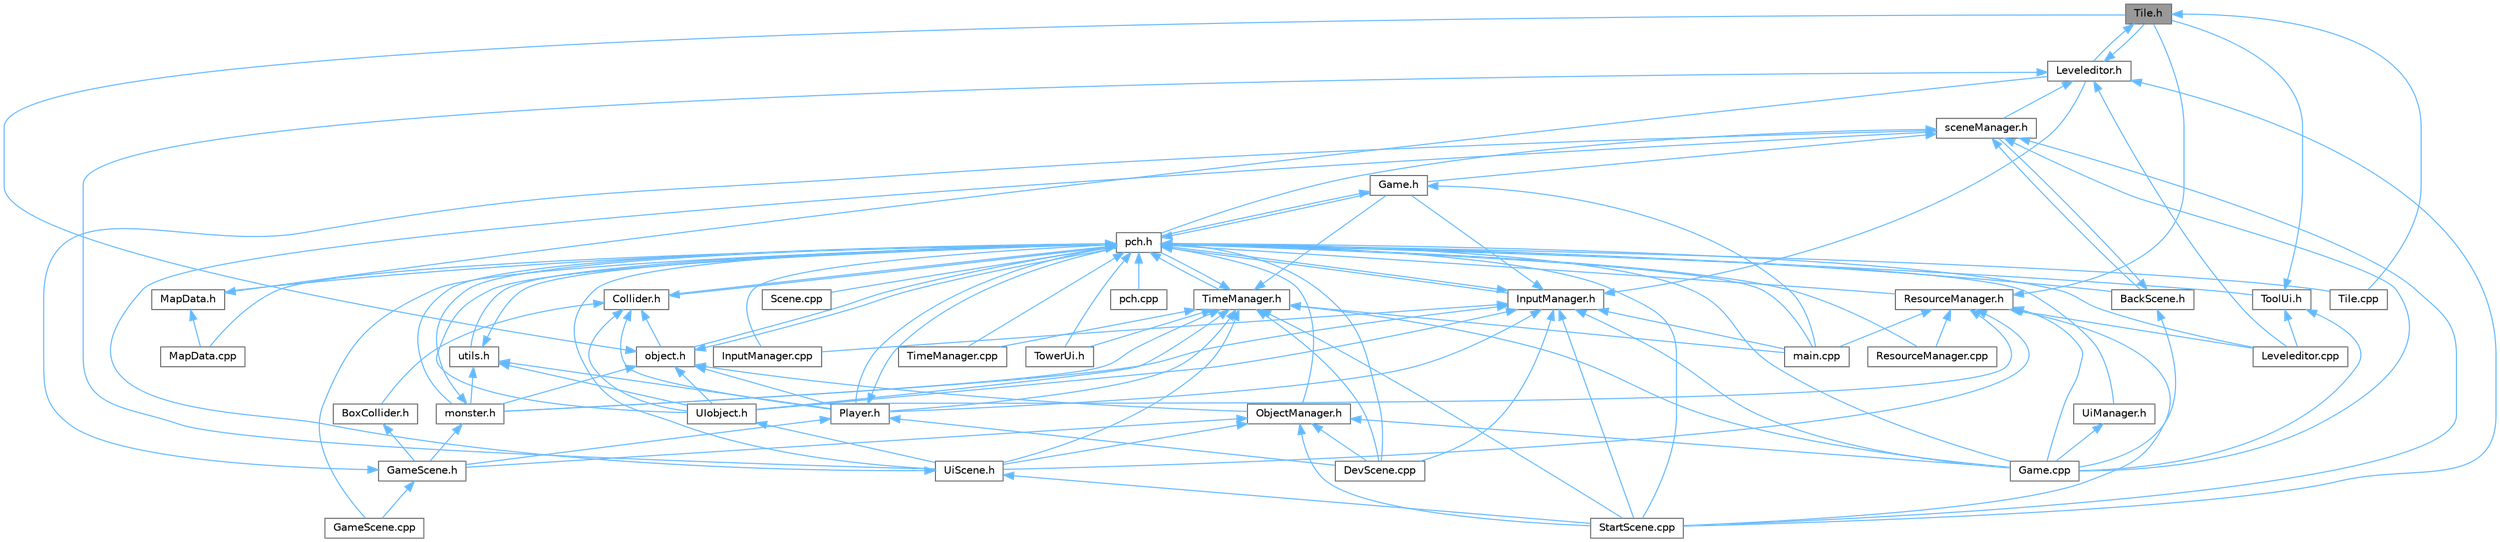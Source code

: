 digraph "Tile.h"
{
 // LATEX_PDF_SIZE
  bgcolor="transparent";
  edge [fontname=Helvetica,fontsize=10,labelfontname=Helvetica,labelfontsize=10];
  node [fontname=Helvetica,fontsize=10,shape=box,height=0.2,width=0.4];
  Node1 [id="Node000001",label="Tile.h",height=0.2,width=0.4,color="gray40", fillcolor="grey60", style="filled", fontcolor="black",tooltip=" "];
  Node1 -> Node2 [id="edge1_Node000001_Node000002",dir="back",color="steelblue1",style="solid",tooltip=" "];
  Node2 [id="Node000002",label="Leveleditor.h",height=0.2,width=0.4,color="grey40", fillcolor="white", style="filled",URL="$_leveleditor_8h.html",tooltip=" "];
  Node2 -> Node3 [id="edge2_Node000002_Node000003",dir="back",color="steelblue1",style="solid",tooltip=" "];
  Node3 [id="Node000003",label="Leveleditor.cpp",height=0.2,width=0.4,color="grey40", fillcolor="white", style="filled",URL="$_leveleditor_8cpp.html",tooltip=" "];
  Node2 -> Node4 [id="edge3_Node000002_Node000004",dir="back",color="steelblue1",style="solid",tooltip=" "];
  Node4 [id="Node000004",label="StartScene.cpp",height=0.2,width=0.4,color="grey40", fillcolor="white", style="filled",URL="$_start_scene_8cpp.html",tooltip=" "];
  Node2 -> Node1 [id="edge4_Node000002_Node000001",dir="back",color="steelblue1",style="solid",tooltip=" "];
  Node2 -> Node5 [id="edge5_Node000002_Node000005",dir="back",color="steelblue1",style="solid",tooltip=" "];
  Node5 [id="Node000005",label="UiScene.h",height=0.2,width=0.4,color="grey40", fillcolor="white", style="filled",URL="$_ui_scene_8h.html",tooltip=" "];
  Node5 -> Node4 [id="edge6_Node000005_Node000004",dir="back",color="steelblue1",style="solid",tooltip=" "];
  Node5 -> Node6 [id="edge7_Node000005_Node000006",dir="back",color="steelblue1",style="solid",tooltip=" "];
  Node6 [id="Node000006",label="sceneManager.h",height=0.2,width=0.4,color="grey40", fillcolor="white", style="filled",URL="$scene_manager_8h.html",tooltip=" "];
  Node6 -> Node7 [id="edge8_Node000006_Node000007",dir="back",color="steelblue1",style="solid",tooltip=" "];
  Node7 [id="Node000007",label="BackScene.h",height=0.2,width=0.4,color="grey40", fillcolor="white", style="filled",URL="$_back_scene_8h.html",tooltip=" "];
  Node7 -> Node8 [id="edge9_Node000007_Node000008",dir="back",color="steelblue1",style="solid",tooltip=" "];
  Node8 [id="Node000008",label="Game.cpp",height=0.2,width=0.4,color="grey40", fillcolor="white", style="filled",URL="$_game_8cpp.html",tooltip=" "];
  Node7 -> Node6 [id="edge10_Node000007_Node000006",dir="back",color="steelblue1",style="solid",tooltip=" "];
  Node6 -> Node8 [id="edge11_Node000006_Node000008",dir="back",color="steelblue1",style="solid",tooltip=" "];
  Node6 -> Node9 [id="edge12_Node000006_Node000009",dir="back",color="steelblue1",style="solid",tooltip=" "];
  Node9 [id="Node000009",label="Game.h",height=0.2,width=0.4,color="grey40", fillcolor="white", style="filled",URL="$_game_8h.html",tooltip=" "];
  Node9 -> Node10 [id="edge13_Node000009_Node000010",dir="back",color="steelblue1",style="solid",tooltip=" "];
  Node10 [id="Node000010",label="main.cpp",height=0.2,width=0.4,color="grey40", fillcolor="white", style="filled",URL="$main_8cpp.html",tooltip=" "];
  Node9 -> Node11 [id="edge14_Node000009_Node000011",dir="back",color="steelblue1",style="solid",tooltip=" "];
  Node11 [id="Node000011",label="pch.h",height=0.2,width=0.4,color="grey40", fillcolor="white", style="filled",URL="$pch_8h.html",tooltip=" "];
  Node11 -> Node7 [id="edge15_Node000011_Node000007",dir="back",color="steelblue1",style="solid",tooltip=" "];
  Node11 -> Node12 [id="edge16_Node000011_Node000012",dir="back",color="steelblue1",style="solid",tooltip=" "];
  Node12 [id="Node000012",label="Collider.h",height=0.2,width=0.4,color="grey40", fillcolor="white", style="filled",URL="$_collider_8h.html",tooltip=" "];
  Node12 -> Node13 [id="edge17_Node000012_Node000013",dir="back",color="steelblue1",style="solid",tooltip=" "];
  Node13 [id="Node000013",label="BoxCollider.h",height=0.2,width=0.4,color="grey40", fillcolor="white", style="filled",URL="$_box_collider_8h.html",tooltip=" "];
  Node13 -> Node14 [id="edge18_Node000013_Node000014",dir="back",color="steelblue1",style="solid",tooltip=" "];
  Node14 [id="Node000014",label="GameScene.h",height=0.2,width=0.4,color="grey40", fillcolor="white", style="filled",URL="$_game_scene_8h.html",tooltip=" "];
  Node14 -> Node15 [id="edge19_Node000014_Node000015",dir="back",color="steelblue1",style="solid",tooltip=" "];
  Node15 [id="Node000015",label="GameScene.cpp",height=0.2,width=0.4,color="grey40", fillcolor="white", style="filled",URL="$_game_scene_8cpp.html",tooltip=" "];
  Node14 -> Node6 [id="edge20_Node000014_Node000006",dir="back",color="steelblue1",style="solid",tooltip=" "];
  Node12 -> Node16 [id="edge21_Node000012_Node000016",dir="back",color="steelblue1",style="solid",tooltip=" "];
  Node16 [id="Node000016",label="Player.h",height=0.2,width=0.4,color="grey40", fillcolor="white", style="filled",URL="$_player_8h.html",tooltip=" "];
  Node16 -> Node17 [id="edge22_Node000016_Node000017",dir="back",color="steelblue1",style="solid",tooltip=" "];
  Node17 [id="Node000017",label="DevScene.cpp",height=0.2,width=0.4,color="grey40", fillcolor="white", style="filled",URL="$_dev_scene_8cpp.html",tooltip=" "];
  Node16 -> Node14 [id="edge23_Node000016_Node000014",dir="back",color="steelblue1",style="solid",tooltip=" "];
  Node16 -> Node11 [id="edge24_Node000016_Node000011",dir="back",color="steelblue1",style="solid",tooltip=" "];
  Node12 -> Node18 [id="edge25_Node000012_Node000018",dir="back",color="steelblue1",style="solid",tooltip=" "];
  Node18 [id="Node000018",label="UIobject.h",height=0.2,width=0.4,color="grey40", fillcolor="white", style="filled",URL="$_u_iobject_8h.html",tooltip=" "];
  Node18 -> Node5 [id="edge26_Node000018_Node000005",dir="back",color="steelblue1",style="solid",tooltip=" "];
  Node12 -> Node19 [id="edge27_Node000012_Node000019",dir="back",color="steelblue1",style="solid",tooltip=" "];
  Node19 [id="Node000019",label="object.h",height=0.2,width=0.4,color="grey40", fillcolor="white", style="filled",URL="$object_8h.html",tooltip=" "];
  Node19 -> Node20 [id="edge28_Node000019_Node000020",dir="back",color="steelblue1",style="solid",tooltip=" "];
  Node20 [id="Node000020",label="ObjectManager.h",height=0.2,width=0.4,color="grey40", fillcolor="white", style="filled",URL="$_object_manager_8h.html",tooltip=" "];
  Node20 -> Node17 [id="edge29_Node000020_Node000017",dir="back",color="steelblue1",style="solid",tooltip=" "];
  Node20 -> Node8 [id="edge30_Node000020_Node000008",dir="back",color="steelblue1",style="solid",tooltip=" "];
  Node20 -> Node14 [id="edge31_Node000020_Node000014",dir="back",color="steelblue1",style="solid",tooltip=" "];
  Node20 -> Node4 [id="edge32_Node000020_Node000004",dir="back",color="steelblue1",style="solid",tooltip=" "];
  Node20 -> Node5 [id="edge33_Node000020_Node000005",dir="back",color="steelblue1",style="solid",tooltip=" "];
  Node19 -> Node16 [id="edge34_Node000019_Node000016",dir="back",color="steelblue1",style="solid",tooltip=" "];
  Node19 -> Node1 [id="edge35_Node000019_Node000001",dir="back",color="steelblue1",style="solid",tooltip=" "];
  Node19 -> Node18 [id="edge36_Node000019_Node000018",dir="back",color="steelblue1",style="solid",tooltip=" "];
  Node19 -> Node21 [id="edge37_Node000019_Node000021",dir="back",color="steelblue1",style="solid",tooltip=" "];
  Node21 [id="Node000021",label="monster.h",height=0.2,width=0.4,color="grey40", fillcolor="white", style="filled",URL="$monster_8h.html",tooltip=" "];
  Node21 -> Node14 [id="edge38_Node000021_Node000014",dir="back",color="steelblue1",style="solid",tooltip=" "];
  Node21 -> Node11 [id="edge39_Node000021_Node000011",dir="back",color="steelblue1",style="solid",tooltip=" "];
  Node19 -> Node11 [id="edge40_Node000019_Node000011",dir="back",color="steelblue1",style="solid",tooltip=" "];
  Node12 -> Node11 [id="edge41_Node000012_Node000011",dir="back",color="steelblue1",style="solid",tooltip=" "];
  Node11 -> Node17 [id="edge42_Node000011_Node000017",dir="back",color="steelblue1",style="solid",tooltip=" "];
  Node11 -> Node8 [id="edge43_Node000011_Node000008",dir="back",color="steelblue1",style="solid",tooltip=" "];
  Node11 -> Node9 [id="edge44_Node000011_Node000009",dir="back",color="steelblue1",style="solid",tooltip=" "];
  Node11 -> Node15 [id="edge45_Node000011_Node000015",dir="back",color="steelblue1",style="solid",tooltip=" "];
  Node11 -> Node22 [id="edge46_Node000011_Node000022",dir="back",color="steelblue1",style="solid",tooltip=" "];
  Node22 [id="Node000022",label="InputManager.cpp",height=0.2,width=0.4,color="grey40", fillcolor="white", style="filled",URL="$_input_manager_8cpp.html",tooltip=" "];
  Node11 -> Node23 [id="edge47_Node000011_Node000023",dir="back",color="steelblue1",style="solid",tooltip=" "];
  Node23 [id="Node000023",label="InputManager.h",height=0.2,width=0.4,color="grey40", fillcolor="white", style="filled",URL="$_input_manager_8h.html",tooltip=" "];
  Node23 -> Node17 [id="edge48_Node000023_Node000017",dir="back",color="steelblue1",style="solid",tooltip=" "];
  Node23 -> Node8 [id="edge49_Node000023_Node000008",dir="back",color="steelblue1",style="solid",tooltip=" "];
  Node23 -> Node9 [id="edge50_Node000023_Node000009",dir="back",color="steelblue1",style="solid",tooltip=" "];
  Node23 -> Node22 [id="edge51_Node000023_Node000022",dir="back",color="steelblue1",style="solid",tooltip=" "];
  Node23 -> Node2 [id="edge52_Node000023_Node000002",dir="back",color="steelblue1",style="solid",tooltip=" "];
  Node23 -> Node16 [id="edge53_Node000023_Node000016",dir="back",color="steelblue1",style="solid",tooltip=" "];
  Node23 -> Node4 [id="edge54_Node000023_Node000004",dir="back",color="steelblue1",style="solid",tooltip=" "];
  Node23 -> Node18 [id="edge55_Node000023_Node000018",dir="back",color="steelblue1",style="solid",tooltip=" "];
  Node23 -> Node10 [id="edge56_Node000023_Node000010",dir="back",color="steelblue1",style="solid",tooltip=" "];
  Node23 -> Node21 [id="edge57_Node000023_Node000021",dir="back",color="steelblue1",style="solid",tooltip=" "];
  Node23 -> Node11 [id="edge58_Node000023_Node000011",dir="back",color="steelblue1",style="solid",tooltip=" "];
  Node11 -> Node3 [id="edge59_Node000011_Node000003",dir="back",color="steelblue1",style="solid",tooltip=" "];
  Node11 -> Node24 [id="edge60_Node000011_Node000024",dir="back",color="steelblue1",style="solid",tooltip=" "];
  Node24 [id="Node000024",label="MapData.cpp",height=0.2,width=0.4,color="grey40", fillcolor="white", style="filled",URL="$_map_data_8cpp.html",tooltip=" "];
  Node11 -> Node25 [id="edge61_Node000011_Node000025",dir="back",color="steelblue1",style="solid",tooltip=" "];
  Node25 [id="Node000025",label="MapData.h",height=0.2,width=0.4,color="grey40", fillcolor="white", style="filled",URL="$_map_data_8h.html",tooltip=" "];
  Node25 -> Node2 [id="edge62_Node000025_Node000002",dir="back",color="steelblue1",style="solid",tooltip=" "];
  Node25 -> Node24 [id="edge63_Node000025_Node000024",dir="back",color="steelblue1",style="solid",tooltip=" "];
  Node11 -> Node20 [id="edge64_Node000011_Node000020",dir="back",color="steelblue1",style="solid",tooltip=" "];
  Node11 -> Node16 [id="edge65_Node000011_Node000016",dir="back",color="steelblue1",style="solid",tooltip=" "];
  Node11 -> Node26 [id="edge66_Node000011_Node000026",dir="back",color="steelblue1",style="solid",tooltip=" "];
  Node26 [id="Node000026",label="ResourceManager.cpp",height=0.2,width=0.4,color="grey40", fillcolor="white", style="filled",URL="$_resource_manager_8cpp.html",tooltip=" "];
  Node11 -> Node27 [id="edge67_Node000011_Node000027",dir="back",color="steelblue1",style="solid",tooltip=" "];
  Node27 [id="Node000027",label="ResourceManager.h",height=0.2,width=0.4,color="grey40", fillcolor="white", style="filled",URL="$_resource_manager_8h.html",tooltip=" "];
  Node27 -> Node8 [id="edge68_Node000027_Node000008",dir="back",color="steelblue1",style="solid",tooltip=" "];
  Node27 -> Node3 [id="edge69_Node000027_Node000003",dir="back",color="steelblue1",style="solid",tooltip=" "];
  Node27 -> Node26 [id="edge70_Node000027_Node000026",dir="back",color="steelblue1",style="solid",tooltip=" "];
  Node27 -> Node4 [id="edge71_Node000027_Node000004",dir="back",color="steelblue1",style="solid",tooltip=" "];
  Node27 -> Node1 [id="edge72_Node000027_Node000001",dir="back",color="steelblue1",style="solid",tooltip=" "];
  Node27 -> Node18 [id="edge73_Node000027_Node000018",dir="back",color="steelblue1",style="solid",tooltip=" "];
  Node27 -> Node5 [id="edge74_Node000027_Node000005",dir="back",color="steelblue1",style="solid",tooltip=" "];
  Node27 -> Node10 [id="edge75_Node000027_Node000010",dir="back",color="steelblue1",style="solid",tooltip=" "];
  Node11 -> Node28 [id="edge76_Node000011_Node000028",dir="back",color="steelblue1",style="solid",tooltip=" "];
  Node28 [id="Node000028",label="Scene.cpp",height=0.2,width=0.4,color="grey40", fillcolor="white", style="filled",URL="$_scene_8cpp.html",tooltip=" "];
  Node11 -> Node4 [id="edge77_Node000011_Node000004",dir="back",color="steelblue1",style="solid",tooltip=" "];
  Node11 -> Node29 [id="edge78_Node000011_Node000029",dir="back",color="steelblue1",style="solid",tooltip=" "];
  Node29 [id="Node000029",label="Tile.cpp",height=0.2,width=0.4,color="grey40", fillcolor="white", style="filled",URL="$_tile_8cpp.html",tooltip=" "];
  Node11 -> Node30 [id="edge79_Node000011_Node000030",dir="back",color="steelblue1",style="solid",tooltip=" "];
  Node30 [id="Node000030",label="TimeManager.cpp",height=0.2,width=0.4,color="grey40", fillcolor="white", style="filled",URL="$_time_manager_8cpp.html",tooltip=" "];
  Node11 -> Node31 [id="edge80_Node000011_Node000031",dir="back",color="steelblue1",style="solid",tooltip=" "];
  Node31 [id="Node000031",label="TimeManager.h",height=0.2,width=0.4,color="grey40", fillcolor="white", style="filled",URL="$_time_manager_8h.html",tooltip=" "];
  Node31 -> Node17 [id="edge81_Node000031_Node000017",dir="back",color="steelblue1",style="solid",tooltip=" "];
  Node31 -> Node8 [id="edge82_Node000031_Node000008",dir="back",color="steelblue1",style="solid",tooltip=" "];
  Node31 -> Node9 [id="edge83_Node000031_Node000009",dir="back",color="steelblue1",style="solid",tooltip=" "];
  Node31 -> Node16 [id="edge84_Node000031_Node000016",dir="back",color="steelblue1",style="solid",tooltip=" "];
  Node31 -> Node4 [id="edge85_Node000031_Node000004",dir="back",color="steelblue1",style="solid",tooltip=" "];
  Node31 -> Node30 [id="edge86_Node000031_Node000030",dir="back",color="steelblue1",style="solid",tooltip=" "];
  Node31 -> Node32 [id="edge87_Node000031_Node000032",dir="back",color="steelblue1",style="solid",tooltip=" "];
  Node32 [id="Node000032",label="TowerUi.h",height=0.2,width=0.4,color="grey40", fillcolor="white", style="filled",URL="$_tower_ui_8h.html",tooltip=" "];
  Node31 -> Node18 [id="edge88_Node000031_Node000018",dir="back",color="steelblue1",style="solid",tooltip=" "];
  Node31 -> Node5 [id="edge89_Node000031_Node000005",dir="back",color="steelblue1",style="solid",tooltip=" "];
  Node31 -> Node10 [id="edge90_Node000031_Node000010",dir="back",color="steelblue1",style="solid",tooltip=" "];
  Node31 -> Node21 [id="edge91_Node000031_Node000021",dir="back",color="steelblue1",style="solid",tooltip=" "];
  Node31 -> Node11 [id="edge92_Node000031_Node000011",dir="back",color="steelblue1",style="solid",tooltip=" "];
  Node11 -> Node33 [id="edge93_Node000011_Node000033",dir="back",color="steelblue1",style="solid",tooltip=" "];
  Node33 [id="Node000033",label="ToolUi.h",height=0.2,width=0.4,color="grey40", fillcolor="white", style="filled",URL="$_tool_ui_8h.html",tooltip=" "];
  Node33 -> Node8 [id="edge94_Node000033_Node000008",dir="back",color="steelblue1",style="solid",tooltip=" "];
  Node33 -> Node3 [id="edge95_Node000033_Node000003",dir="back",color="steelblue1",style="solid",tooltip=" "];
  Node33 -> Node1 [id="edge96_Node000033_Node000001",dir="back",color="steelblue1",style="solid",tooltip=" "];
  Node11 -> Node32 [id="edge97_Node000011_Node000032",dir="back",color="steelblue1",style="solid",tooltip=" "];
  Node11 -> Node18 [id="edge98_Node000011_Node000018",dir="back",color="steelblue1",style="solid",tooltip=" "];
  Node11 -> Node34 [id="edge99_Node000011_Node000034",dir="back",color="steelblue1",style="solid",tooltip=" "];
  Node34 [id="Node000034",label="UiManager.h",height=0.2,width=0.4,color="grey40", fillcolor="white", style="filled",URL="$_ui_manager_8h.html",tooltip=" "];
  Node34 -> Node8 [id="edge100_Node000034_Node000008",dir="back",color="steelblue1",style="solid",tooltip=" "];
  Node11 -> Node5 [id="edge101_Node000011_Node000005",dir="back",color="steelblue1",style="solid",tooltip=" "];
  Node11 -> Node10 [id="edge102_Node000011_Node000010",dir="back",color="steelblue1",style="solid",tooltip=" "];
  Node11 -> Node21 [id="edge103_Node000011_Node000021",dir="back",color="steelblue1",style="solid",tooltip=" "];
  Node11 -> Node19 [id="edge104_Node000011_Node000019",dir="back",color="steelblue1",style="solid",tooltip=" "];
  Node11 -> Node35 [id="edge105_Node000011_Node000035",dir="back",color="steelblue1",style="solid",tooltip=" "];
  Node35 [id="Node000035",label="pch.cpp",height=0.2,width=0.4,color="grey40", fillcolor="white", style="filled",URL="$pch_8cpp.html",tooltip=" "];
  Node11 -> Node36 [id="edge106_Node000011_Node000036",dir="back",color="steelblue1",style="solid",tooltip=" "];
  Node36 [id="Node000036",label="utils.h",height=0.2,width=0.4,color="grey40", fillcolor="white", style="filled",URL="$utils_8h.html",tooltip=" "];
  Node36 -> Node16 [id="edge107_Node000036_Node000016",dir="back",color="steelblue1",style="solid",tooltip=" "];
  Node36 -> Node18 [id="edge108_Node000036_Node000018",dir="back",color="steelblue1",style="solid",tooltip=" "];
  Node36 -> Node21 [id="edge109_Node000036_Node000021",dir="back",color="steelblue1",style="solid",tooltip=" "];
  Node36 -> Node11 [id="edge110_Node000036_Node000011",dir="back",color="steelblue1",style="solid",tooltip=" "];
  Node6 -> Node4 [id="edge111_Node000006_Node000004",dir="back",color="steelblue1",style="solid",tooltip=" "];
  Node6 -> Node11 [id="edge112_Node000006_Node000011",dir="back",color="steelblue1",style="solid",tooltip=" "];
  Node2 -> Node6 [id="edge113_Node000002_Node000006",dir="back",color="steelblue1",style="solid",tooltip=" "];
  Node1 -> Node29 [id="edge114_Node000001_Node000029",dir="back",color="steelblue1",style="solid",tooltip=" "];
}
